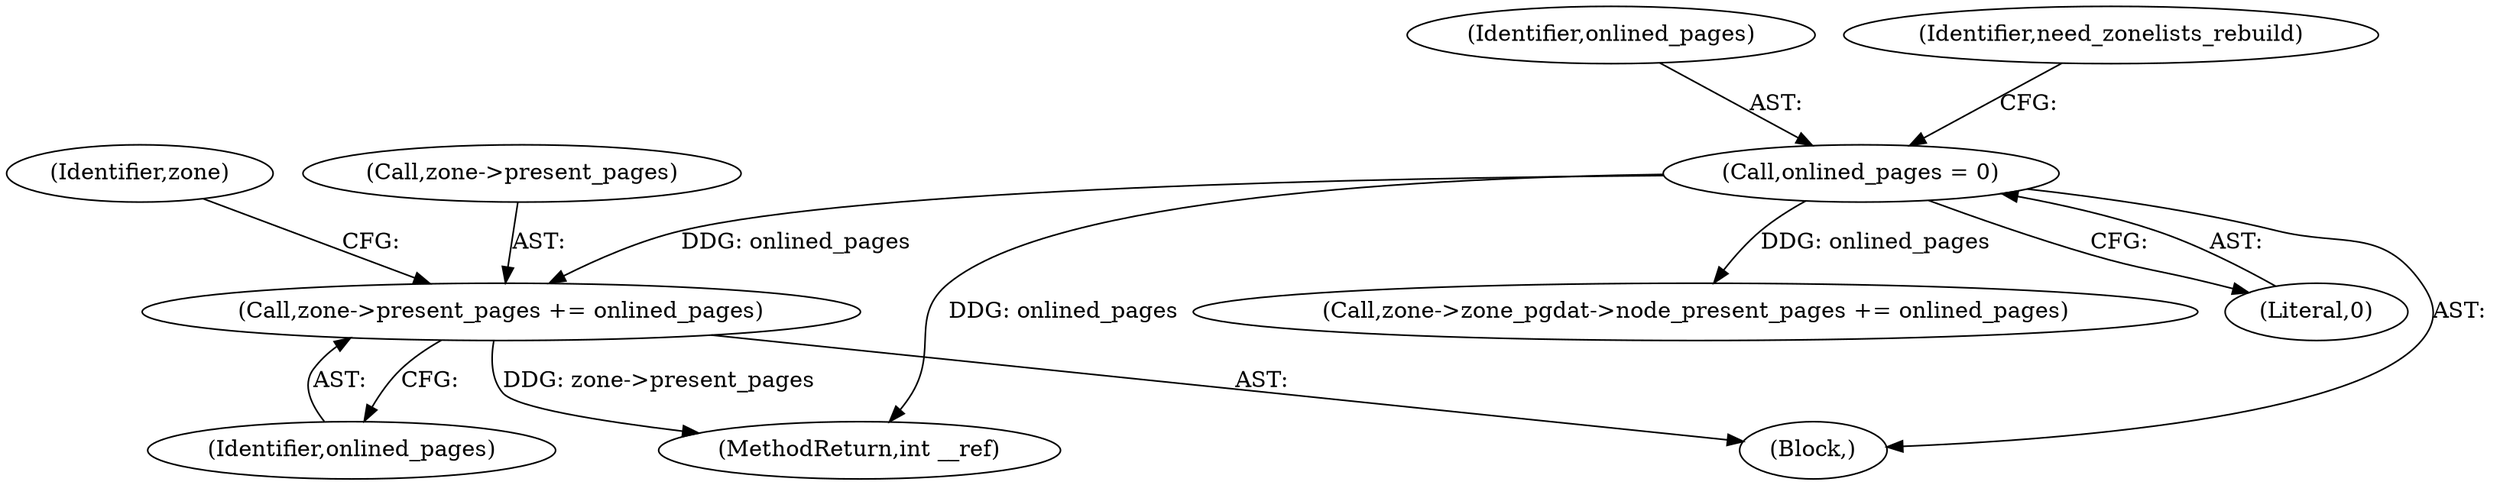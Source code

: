 digraph "0_linux_08dff7b7d629807dbb1f398c68dd9cd58dd657a1@pointer" {
"1000206" [label="(Call,zone->present_pages += onlined_pages)"];
"1000107" [label="(Call,onlined_pages = 0)"];
"1000211" [label="(Call,zone->zone_pgdat->node_present_pages += onlined_pages)"];
"1000107" [label="(Call,onlined_pages = 0)"];
"1000207" [label="(Call,zone->present_pages)"];
"1000214" [label="(Identifier,zone)"];
"1000206" [label="(Call,zone->present_pages += onlined_pages)"];
"1000109" [label="(Literal,0)"];
"1000108" [label="(Identifier,onlined_pages)"];
"1000113" [label="(Identifier,need_zonelists_rebuild)"];
"1000105" [label="(Block,)"];
"1000253" [label="(MethodReturn,int __ref)"];
"1000210" [label="(Identifier,onlined_pages)"];
"1000206" -> "1000105"  [label="AST: "];
"1000206" -> "1000210"  [label="CFG: "];
"1000207" -> "1000206"  [label="AST: "];
"1000210" -> "1000206"  [label="AST: "];
"1000214" -> "1000206"  [label="CFG: "];
"1000206" -> "1000253"  [label="DDG: zone->present_pages"];
"1000107" -> "1000206"  [label="DDG: onlined_pages"];
"1000107" -> "1000105"  [label="AST: "];
"1000107" -> "1000109"  [label="CFG: "];
"1000108" -> "1000107"  [label="AST: "];
"1000109" -> "1000107"  [label="AST: "];
"1000113" -> "1000107"  [label="CFG: "];
"1000107" -> "1000253"  [label="DDG: onlined_pages"];
"1000107" -> "1000211"  [label="DDG: onlined_pages"];
}
